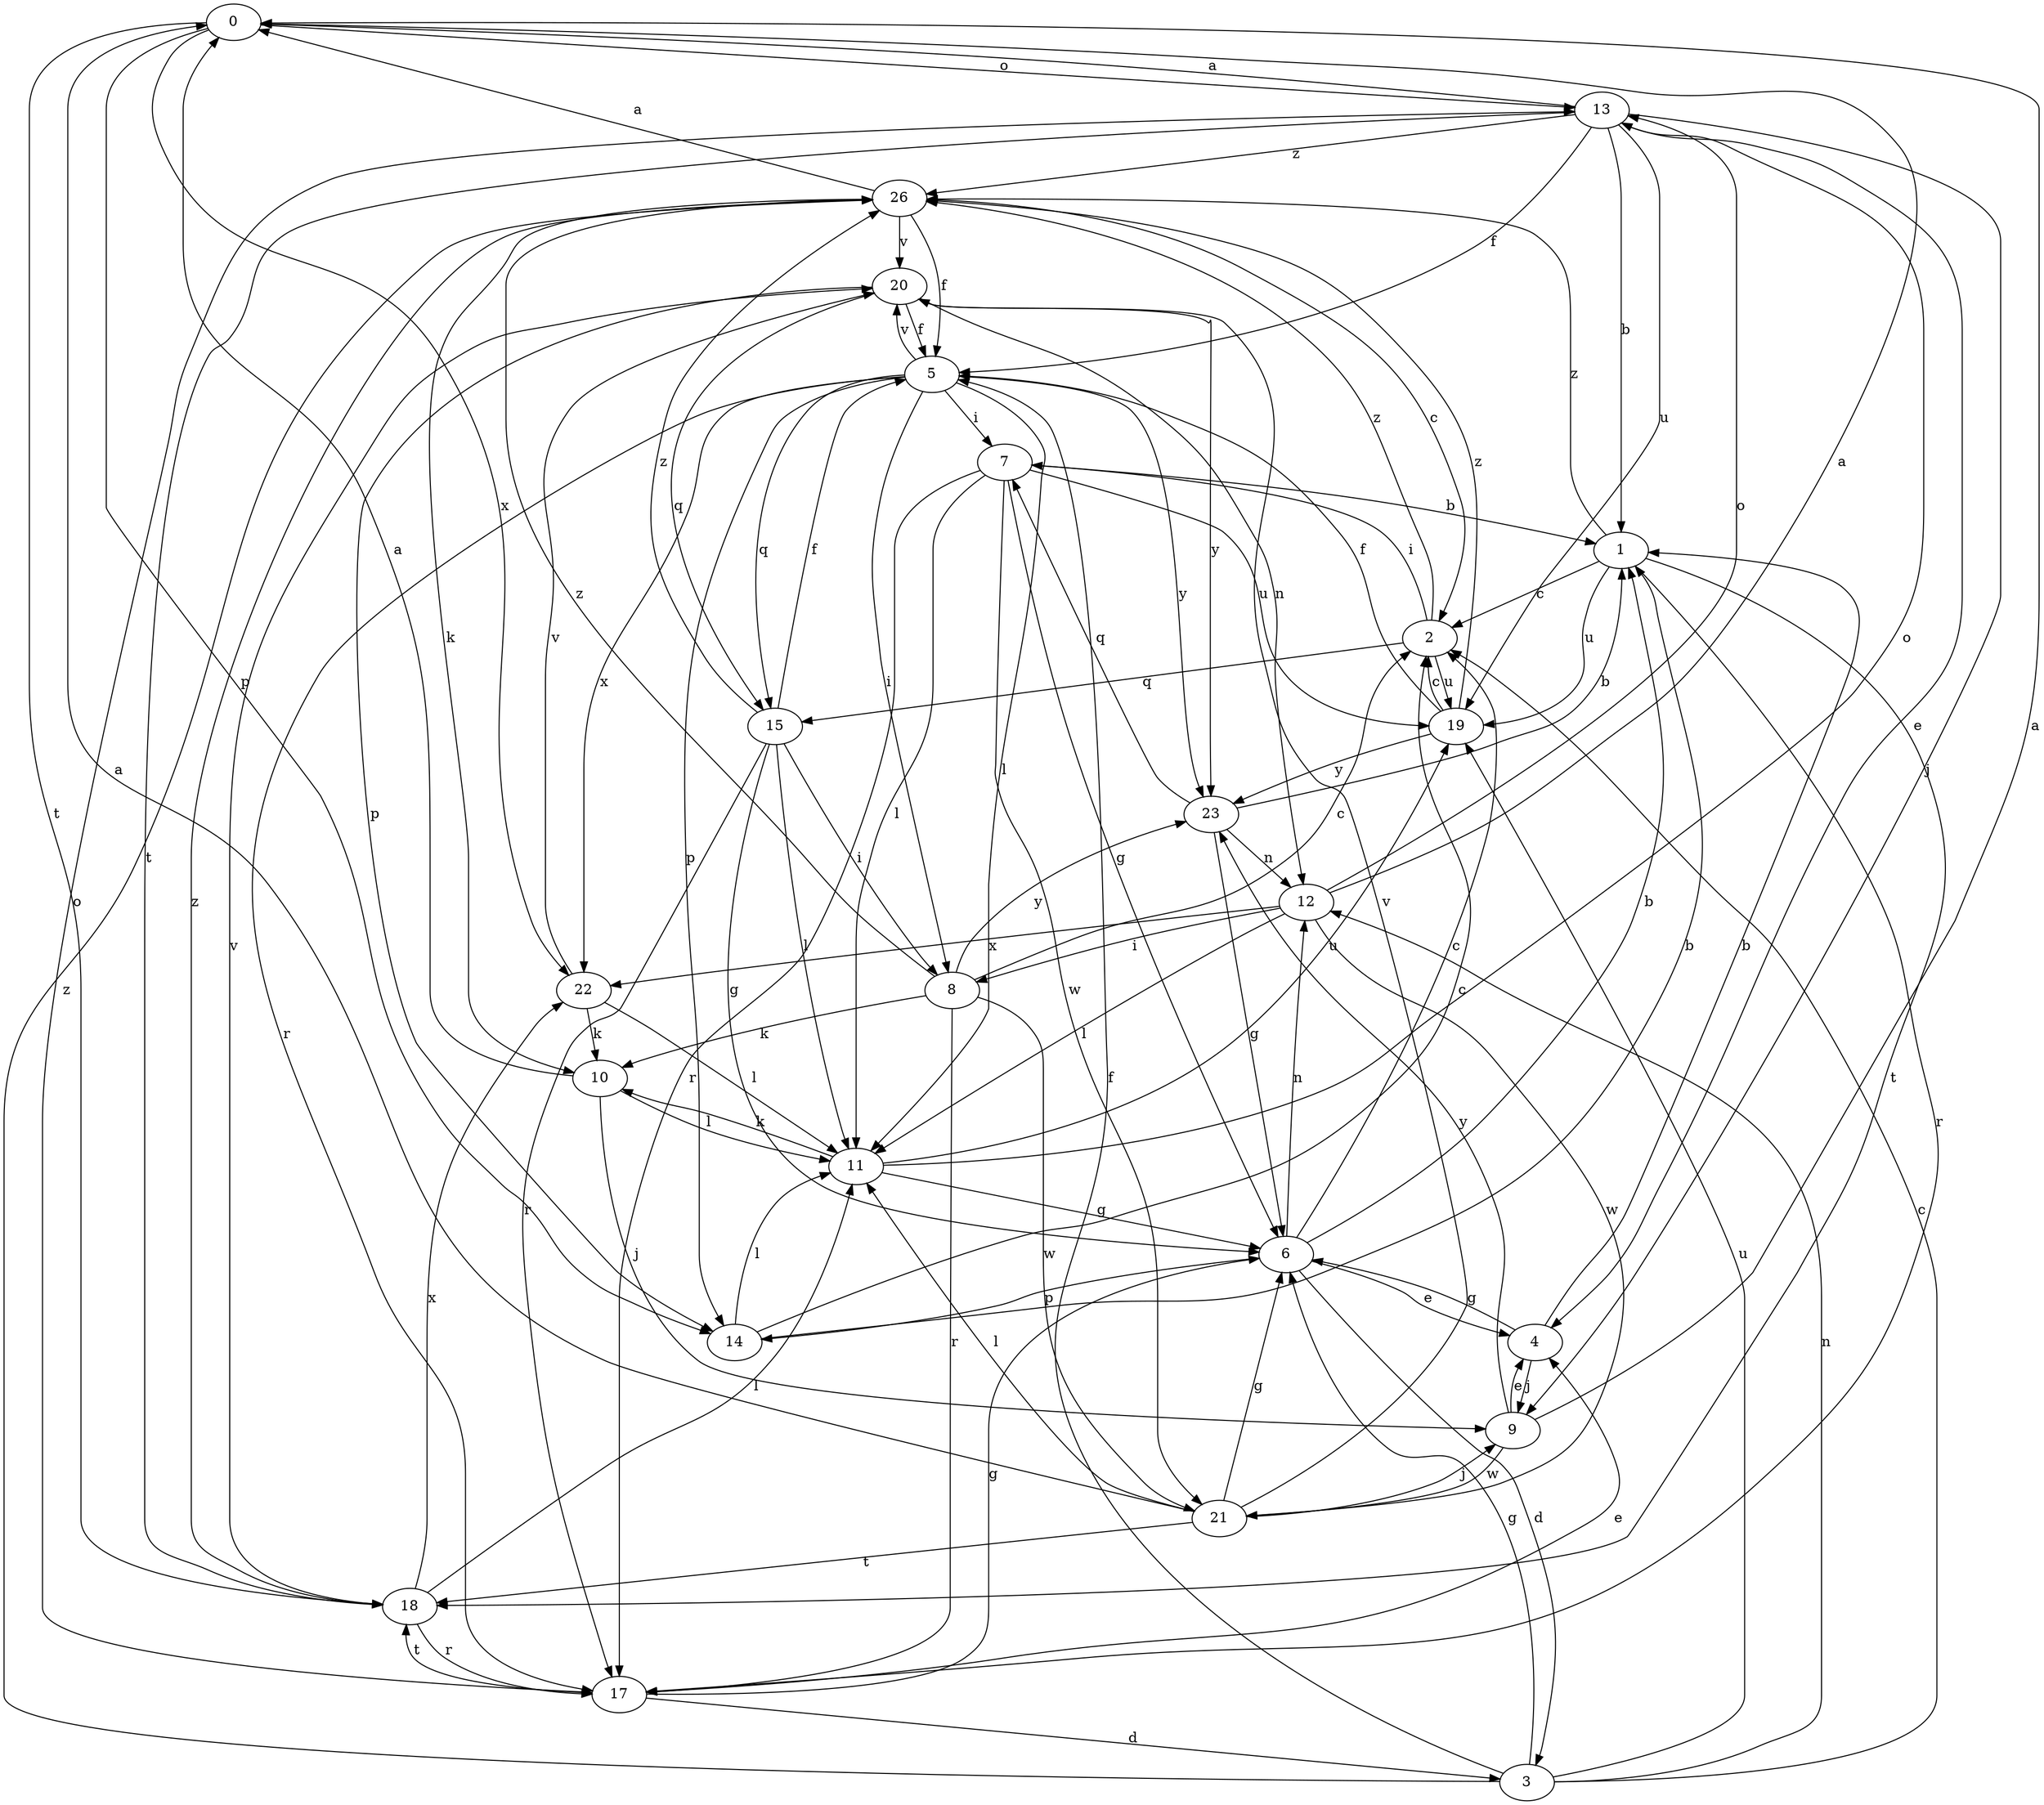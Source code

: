 strict digraph  {
0;
1;
2;
3;
4;
5;
6;
7;
8;
9;
10;
11;
12;
13;
14;
15;
17;
18;
19;
20;
21;
22;
23;
26;
0 -> 13  [label=o];
0 -> 14  [label=p];
0 -> 18  [label=t];
0 -> 22  [label=x];
1 -> 2  [label=c];
1 -> 17  [label=r];
1 -> 18  [label=t];
1 -> 19  [label=u];
1 -> 26  [label=z];
2 -> 7  [label=i];
2 -> 15  [label=q];
2 -> 19  [label=u];
2 -> 26  [label=z];
3 -> 2  [label=c];
3 -> 5  [label=f];
3 -> 6  [label=g];
3 -> 12  [label=n];
3 -> 19  [label=u];
3 -> 26  [label=z];
4 -> 1  [label=b];
4 -> 6  [label=g];
4 -> 9  [label=j];
5 -> 7  [label=i];
5 -> 8  [label=i];
5 -> 11  [label=l];
5 -> 14  [label=p];
5 -> 15  [label=q];
5 -> 17  [label=r];
5 -> 20  [label=v];
5 -> 22  [label=x];
5 -> 23  [label=y];
6 -> 1  [label=b];
6 -> 2  [label=c];
6 -> 3  [label=d];
6 -> 4  [label=e];
6 -> 12  [label=n];
6 -> 14  [label=p];
7 -> 1  [label=b];
7 -> 6  [label=g];
7 -> 11  [label=l];
7 -> 17  [label=r];
7 -> 19  [label=u];
7 -> 21  [label=w];
8 -> 2  [label=c];
8 -> 10  [label=k];
8 -> 17  [label=r];
8 -> 21  [label=w];
8 -> 23  [label=y];
8 -> 26  [label=z];
9 -> 0  [label=a];
9 -> 4  [label=e];
9 -> 21  [label=w];
9 -> 23  [label=y];
10 -> 0  [label=a];
10 -> 9  [label=j];
10 -> 11  [label=l];
11 -> 6  [label=g];
11 -> 10  [label=k];
11 -> 13  [label=o];
11 -> 19  [label=u];
12 -> 0  [label=a];
12 -> 8  [label=i];
12 -> 11  [label=l];
12 -> 13  [label=o];
12 -> 21  [label=w];
12 -> 22  [label=x];
13 -> 0  [label=a];
13 -> 1  [label=b];
13 -> 4  [label=e];
13 -> 5  [label=f];
13 -> 9  [label=j];
13 -> 18  [label=t];
13 -> 19  [label=u];
13 -> 26  [label=z];
14 -> 1  [label=b];
14 -> 2  [label=c];
14 -> 11  [label=l];
15 -> 5  [label=f];
15 -> 6  [label=g];
15 -> 8  [label=i];
15 -> 11  [label=l];
15 -> 17  [label=r];
15 -> 26  [label=z];
17 -> 3  [label=d];
17 -> 4  [label=e];
17 -> 6  [label=g];
17 -> 13  [label=o];
17 -> 18  [label=t];
18 -> 11  [label=l];
18 -> 17  [label=r];
18 -> 20  [label=v];
18 -> 22  [label=x];
18 -> 26  [label=z];
19 -> 2  [label=c];
19 -> 5  [label=f];
19 -> 23  [label=y];
19 -> 26  [label=z];
20 -> 5  [label=f];
20 -> 12  [label=n];
20 -> 14  [label=p];
20 -> 15  [label=q];
20 -> 23  [label=y];
21 -> 0  [label=a];
21 -> 6  [label=g];
21 -> 9  [label=j];
21 -> 11  [label=l];
21 -> 18  [label=t];
21 -> 20  [label=v];
22 -> 10  [label=k];
22 -> 11  [label=l];
22 -> 20  [label=v];
23 -> 1  [label=b];
23 -> 6  [label=g];
23 -> 12  [label=n];
23 -> 7  [label=q];
26 -> 0  [label=a];
26 -> 2  [label=c];
26 -> 5  [label=f];
26 -> 10  [label=k];
26 -> 20  [label=v];
}
